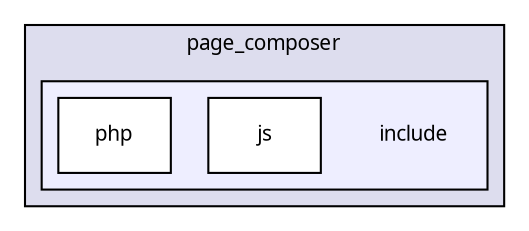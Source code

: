 digraph "packages/page/packages/page_composer/include/" {
  compound=true
  node [ fontsize="10", fontname="FreeSans.ttf"];
  edge [ labelfontsize="10", labelfontname="FreeSans.ttf"];
  subgraph clusterdir_bf54632fe87b5719bed94967d5a68fad {
    graph [ bgcolor="#ddddee", pencolor="black", label="page_composer" fontname="FreeSans.ttf", fontsize="10", URL="dir_bf54632fe87b5719bed94967d5a68fad.html"]
  subgraph clusterdir_bf1a8230fdfc969336581e606756cc46 {
    graph [ bgcolor="#eeeeff", pencolor="black", label="" URL="dir_bf1a8230fdfc969336581e606756cc46.html"];
    dir_bf1a8230fdfc969336581e606756cc46 [shape=plaintext label="include"];
    dir_aa852a32487d542635cc83bb970a185b [shape=box label="js" color="black" fillcolor="white" style="filled" URL="dir_aa852a32487d542635cc83bb970a185b.html"];
    dir_4658fef6823fb2a562fdf135c67425ac [shape=box label="php" color="black" fillcolor="white" style="filled" URL="dir_4658fef6823fb2a562fdf135c67425ac.html"];
  }
  }
}

